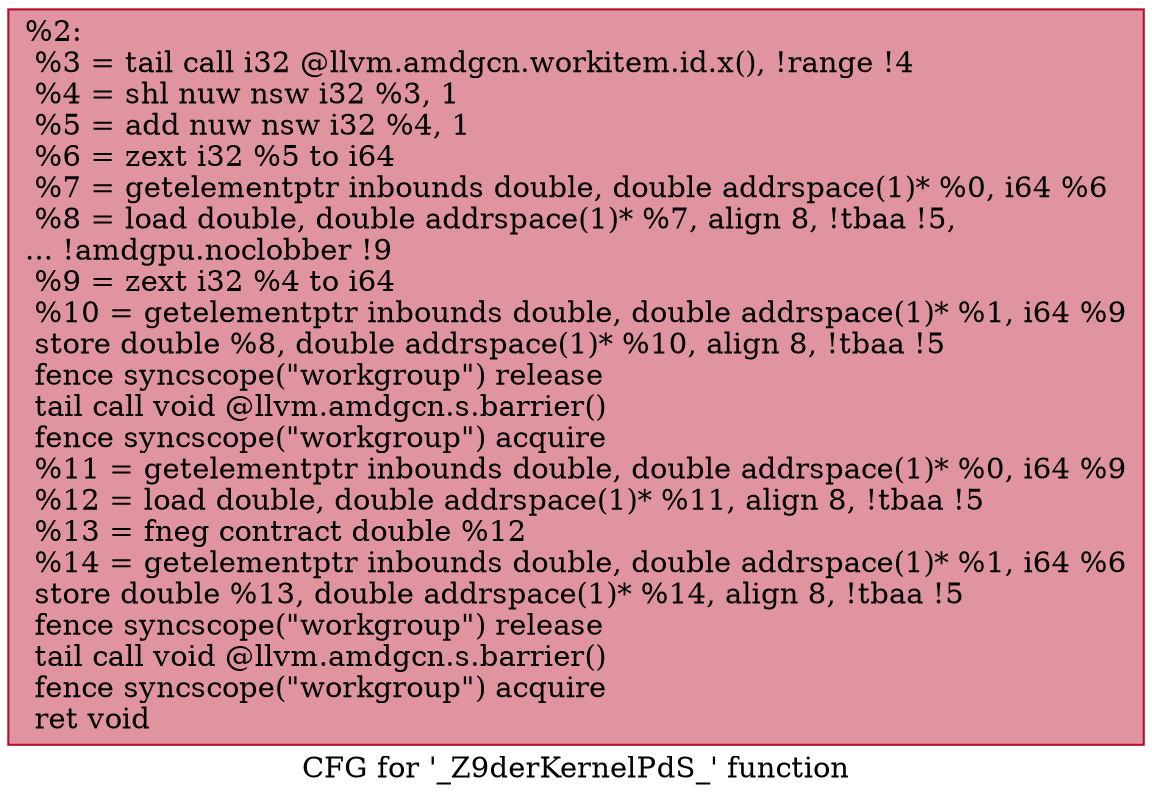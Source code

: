 digraph "CFG for '_Z9derKernelPdS_' function" {
	label="CFG for '_Z9derKernelPdS_' function";

	Node0x4e3d950 [shape=record,color="#b70d28ff", style=filled, fillcolor="#b70d2870",label="{%2:\l  %3 = tail call i32 @llvm.amdgcn.workitem.id.x(), !range !4\l  %4 = shl nuw nsw i32 %3, 1\l  %5 = add nuw nsw i32 %4, 1\l  %6 = zext i32 %5 to i64\l  %7 = getelementptr inbounds double, double addrspace(1)* %0, i64 %6\l  %8 = load double, double addrspace(1)* %7, align 8, !tbaa !5,\l... !amdgpu.noclobber !9\l  %9 = zext i32 %4 to i64\l  %10 = getelementptr inbounds double, double addrspace(1)* %1, i64 %9\l  store double %8, double addrspace(1)* %10, align 8, !tbaa !5\l  fence syncscope(\"workgroup\") release\l  tail call void @llvm.amdgcn.s.barrier()\l  fence syncscope(\"workgroup\") acquire\l  %11 = getelementptr inbounds double, double addrspace(1)* %0, i64 %9\l  %12 = load double, double addrspace(1)* %11, align 8, !tbaa !5\l  %13 = fneg contract double %12\l  %14 = getelementptr inbounds double, double addrspace(1)* %1, i64 %6\l  store double %13, double addrspace(1)* %14, align 8, !tbaa !5\l  fence syncscope(\"workgroup\") release\l  tail call void @llvm.amdgcn.s.barrier()\l  fence syncscope(\"workgroup\") acquire\l  ret void\l}"];
}
